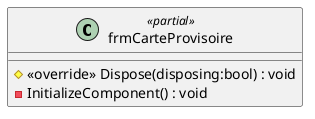 @startuml
class frmCarteProvisoire <<partial>> {
    # <<override>> Dispose(disposing:bool) : void
    - InitializeComponent() : void
}
@enduml
